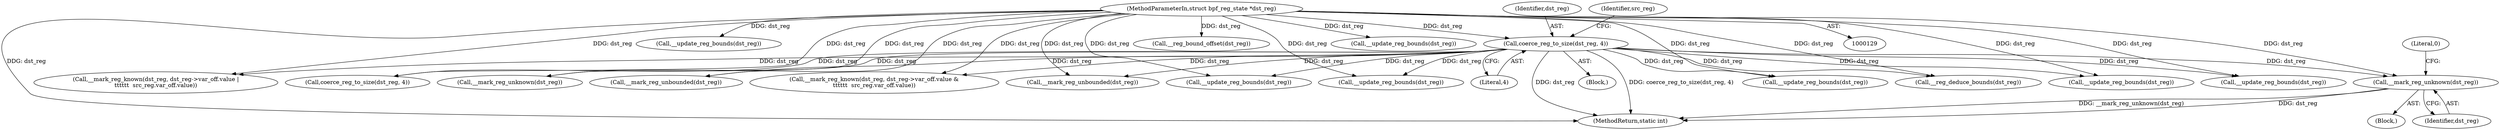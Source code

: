 digraph "0_linux_d3bd7413e0ca40b60cf60d4003246d067cafdeda@pointer" {
"1000255" [label="(Call,__mark_reg_unknown(dst_reg))"];
"1000177" [label="(Call,coerce_reg_to_size(dst_reg, 4))"];
"1000132" [label="(MethodParameterIn,struct bpf_reg_state *dst_reg)"];
"1000641" [label="(Call,__mark_reg_known(dst_reg, dst_reg->var_off.value |\n\t\t\t\t\t\t  src_reg.var_off.value))"];
"1000894" [label="(Call,coerce_reg_to_size(dst_reg, 4))"];
"1000483" [label="(Call,__update_reg_bounds(dst_reg))"];
"1000235" [label="(Call,__mark_reg_unknown(dst_reg))"];
"1000176" [label="(Block,)"];
"1000177" [label="(Call,coerce_reg_to_size(dst_reg, 4))"];
"1000258" [label="(Literal,0)"];
"1000497" [label="(Call,__mark_reg_unbounded(dst_reg))"];
"1000552" [label="(Call,__mark_reg_known(dst_reg, dst_reg->var_off.value &\n\t\t\t\t\t\t  src_reg.var_off.value))"];
"1000903" [label="(MethodReturn,static int)"];
"1000875" [label="(Call,__update_reg_bounds(dst_reg))"];
"1000254" [label="(Block,)"];
"1000785" [label="(Call,__update_reg_bounds(dst_reg))"];
"1000632" [label="(Call,__update_reg_bounds(dst_reg))"];
"1000899" [label="(Call,__reg_bound_offset(dst_reg))"];
"1000897" [label="(Call,__reg_deduce_bounds(dst_reg))"];
"1000178" [label="(Identifier,dst_reg)"];
"1000132" [label="(MethodParameterIn,struct bpf_reg_state *dst_reg)"];
"1000255" [label="(Call,__mark_reg_unknown(dst_reg))"];
"1000256" [label="(Identifier,dst_reg)"];
"1000727" [label="(Call,__update_reg_bounds(dst_reg))"];
"1000499" [label="(Call,__update_reg_bounds(dst_reg))"];
"1000830" [label="(Call,__update_reg_bounds(dst_reg))"];
"1000182" [label="(Identifier,src_reg)"];
"1000179" [label="(Literal,4)"];
"1000481" [label="(Call,__mark_reg_unbounded(dst_reg))"];
"1000255" -> "1000254"  [label="AST: "];
"1000255" -> "1000256"  [label="CFG: "];
"1000256" -> "1000255"  [label="AST: "];
"1000258" -> "1000255"  [label="CFG: "];
"1000255" -> "1000903"  [label="DDG: __mark_reg_unknown(dst_reg)"];
"1000255" -> "1000903"  [label="DDG: dst_reg"];
"1000177" -> "1000255"  [label="DDG: dst_reg"];
"1000132" -> "1000255"  [label="DDG: dst_reg"];
"1000177" -> "1000176"  [label="AST: "];
"1000177" -> "1000179"  [label="CFG: "];
"1000178" -> "1000177"  [label="AST: "];
"1000179" -> "1000177"  [label="AST: "];
"1000182" -> "1000177"  [label="CFG: "];
"1000177" -> "1000903"  [label="DDG: dst_reg"];
"1000177" -> "1000903"  [label="DDG: coerce_reg_to_size(dst_reg, 4)"];
"1000132" -> "1000177"  [label="DDG: dst_reg"];
"1000177" -> "1000235"  [label="DDG: dst_reg"];
"1000177" -> "1000481"  [label="DDG: dst_reg"];
"1000177" -> "1000497"  [label="DDG: dst_reg"];
"1000177" -> "1000552"  [label="DDG: dst_reg"];
"1000177" -> "1000632"  [label="DDG: dst_reg"];
"1000177" -> "1000641"  [label="DDG: dst_reg"];
"1000177" -> "1000727"  [label="DDG: dst_reg"];
"1000177" -> "1000785"  [label="DDG: dst_reg"];
"1000177" -> "1000830"  [label="DDG: dst_reg"];
"1000177" -> "1000875"  [label="DDG: dst_reg"];
"1000177" -> "1000894"  [label="DDG: dst_reg"];
"1000177" -> "1000897"  [label="DDG: dst_reg"];
"1000132" -> "1000129"  [label="AST: "];
"1000132" -> "1000903"  [label="DDG: dst_reg"];
"1000132" -> "1000235"  [label="DDG: dst_reg"];
"1000132" -> "1000481"  [label="DDG: dst_reg"];
"1000132" -> "1000483"  [label="DDG: dst_reg"];
"1000132" -> "1000497"  [label="DDG: dst_reg"];
"1000132" -> "1000499"  [label="DDG: dst_reg"];
"1000132" -> "1000552"  [label="DDG: dst_reg"];
"1000132" -> "1000632"  [label="DDG: dst_reg"];
"1000132" -> "1000641"  [label="DDG: dst_reg"];
"1000132" -> "1000727"  [label="DDG: dst_reg"];
"1000132" -> "1000785"  [label="DDG: dst_reg"];
"1000132" -> "1000830"  [label="DDG: dst_reg"];
"1000132" -> "1000875"  [label="DDG: dst_reg"];
"1000132" -> "1000894"  [label="DDG: dst_reg"];
"1000132" -> "1000897"  [label="DDG: dst_reg"];
"1000132" -> "1000899"  [label="DDG: dst_reg"];
}
